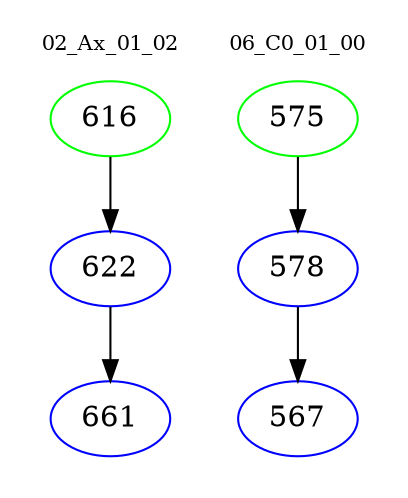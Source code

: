 digraph{
subgraph cluster_0 {
color = white
label = "02_Ax_01_02";
fontsize=10;
T0_616 [label="616", color="green"]
T0_616 -> T0_622 [color="black"]
T0_622 [label="622", color="blue"]
T0_622 -> T0_661 [color="black"]
T0_661 [label="661", color="blue"]
}
subgraph cluster_1 {
color = white
label = "06_C0_01_00";
fontsize=10;
T1_575 [label="575", color="green"]
T1_575 -> T1_578 [color="black"]
T1_578 [label="578", color="blue"]
T1_578 -> T1_567 [color="black"]
T1_567 [label="567", color="blue"]
}
}
